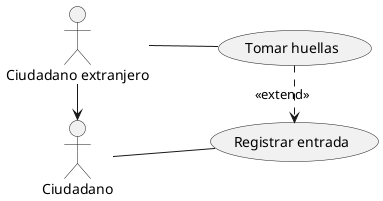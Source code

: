 @startuml
left to right direction
actor "Ciudadano" as ciudadano
actor "Ciudadano extranjero" as ciudadanoExtranjero

usecase "Registrar entrada" as UC1
usecase "Tomar huellas" as UC2

ciudadano -- UC1
ciudadanoExtranjero -- UC2
ciudadanoExtranjero -right-> ciudadano
UC2 .right.> UC1: <<extend>>

@enduml